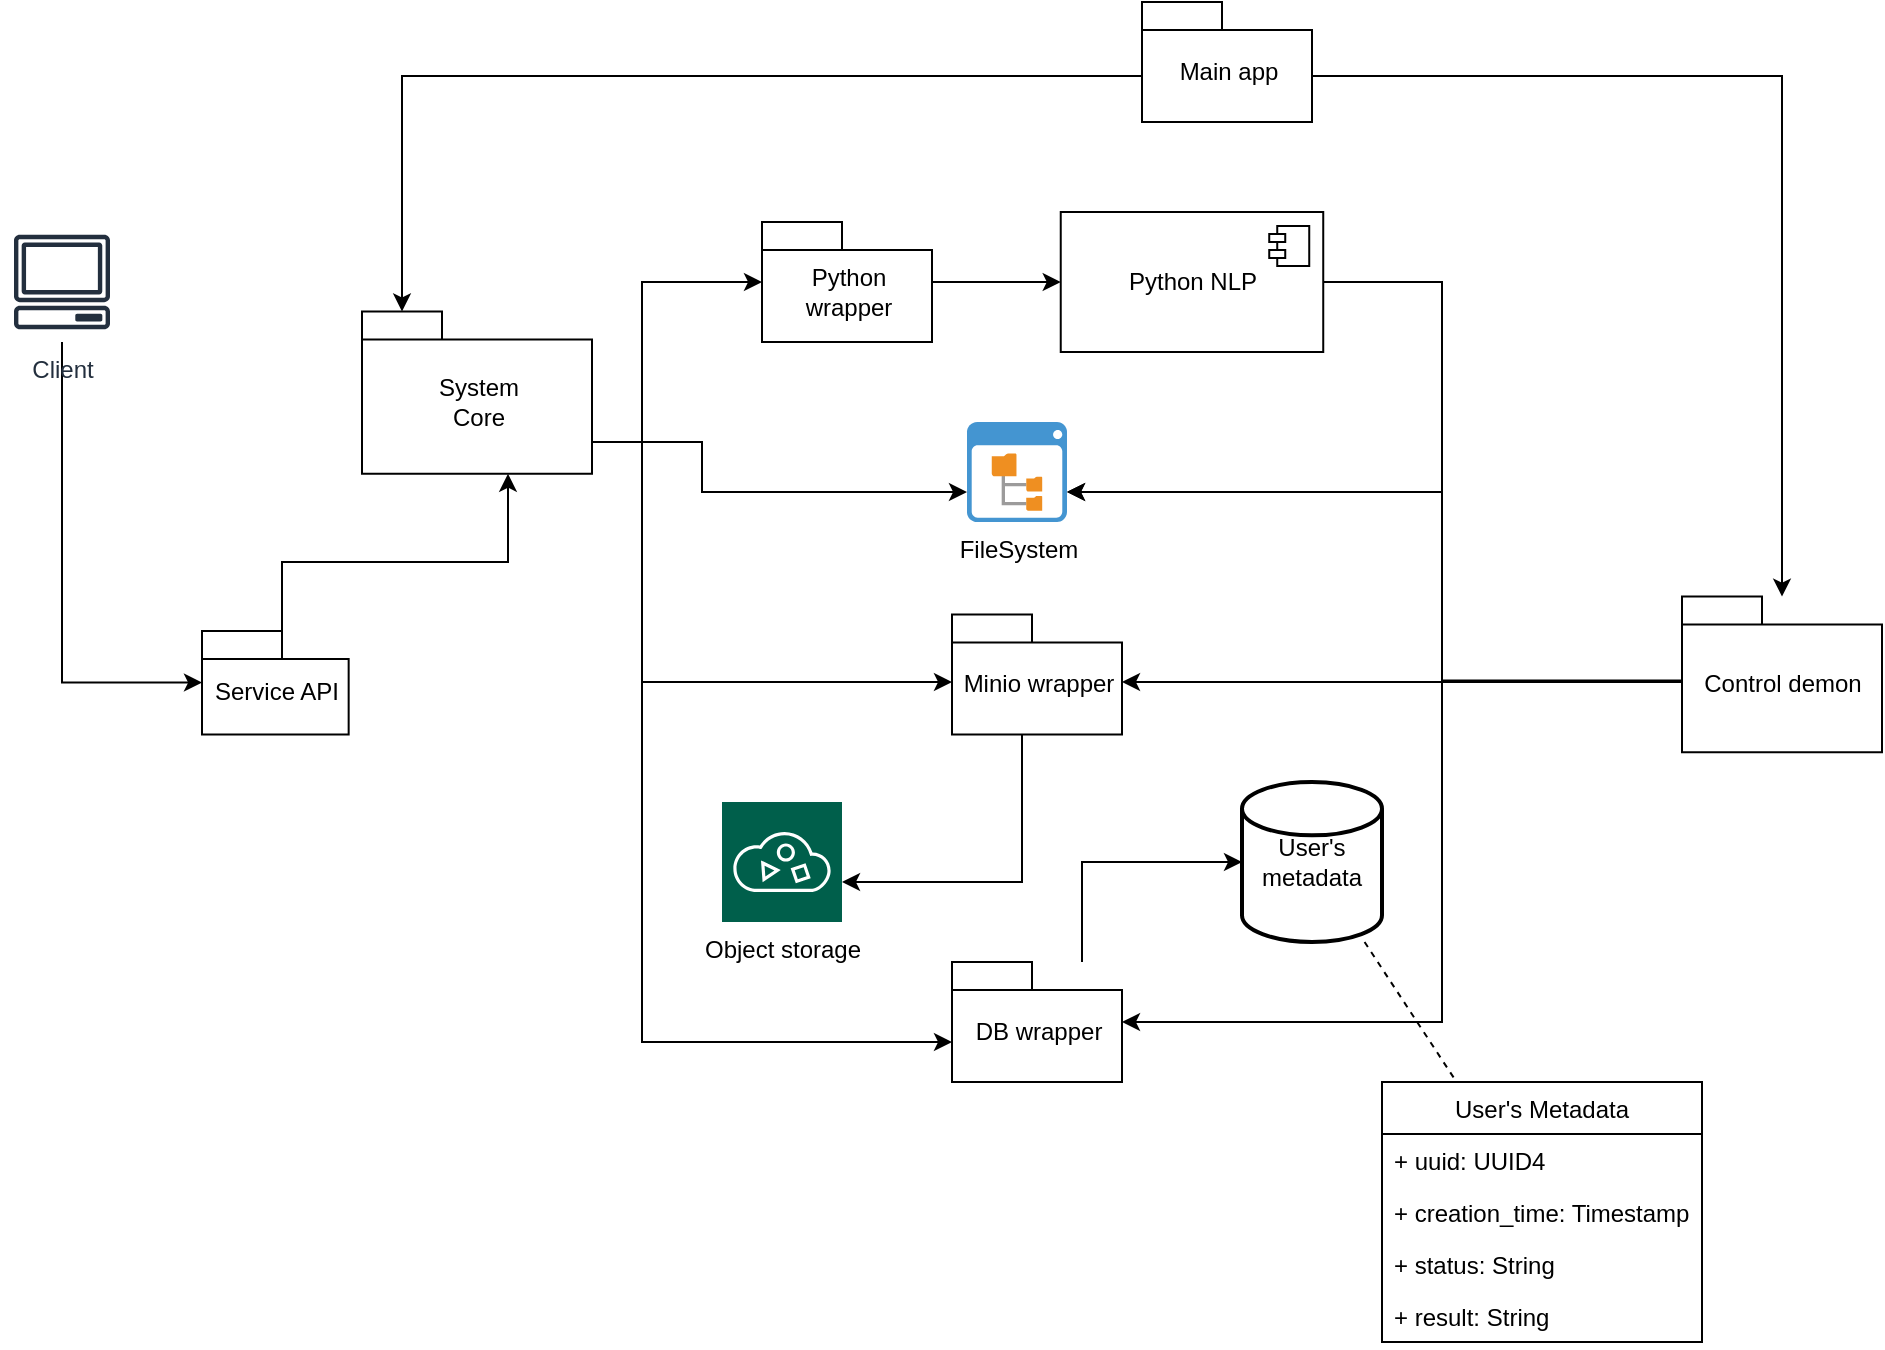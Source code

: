 <mxfile version="14.0.5" type="device"><diagram id="RlasRaGFu9dwNoBn2mIY" name="Page-1"><mxGraphModel dx="1483" dy="1998" grid="1" gridSize="10" guides="1" tooltips="1" connect="1" arrows="1" fold="1" page="1" pageScale="1" pageWidth="827" pageHeight="1169" math="0" shadow="0"><root><mxCell id="0"/><mxCell id="1" parent="0"/><mxCell id="m6D2c2HckJcKp-Zu9USH-1" value="Object storage" style="pointerEvents=1;shadow=0;dashed=0;html=1;strokeColor=none;fillColor=#005F4B;labelPosition=center;verticalLabelPosition=bottom;verticalAlign=top;align=center;outlineConnect=0;shape=mxgraph.veeam2.object_storage;" parent="1" vertex="1"><mxGeometry x="470" y="290" width="60" height="60" as="geometry"/></mxCell><mxCell id="r6L1xz3hIyOTkaboxt6x-7" style="edgeStyle=none;rounded=0;orthogonalLoop=1;jettySize=auto;html=1;dashed=1;endArrow=none;endFill=0;" parent="1" source="m6D2c2HckJcKp-Zu9USH-2" target="r6L1xz3hIyOTkaboxt6x-1" edge="1"><mxGeometry relative="1" as="geometry"/></mxCell><mxCell id="m6D2c2HckJcKp-Zu9USH-6" value="FileSystem" style="shadow=0;dashed=0;html=1;strokeColor=none;fillColor=#4495D1;labelPosition=center;verticalLabelPosition=bottom;verticalAlign=top;align=center;outlineConnect=0;shape=mxgraph.veeam.2d.file_system_browser;" parent="1" vertex="1"><mxGeometry x="592.5" y="100" width="50" height="50" as="geometry"/></mxCell><mxCell id="m6D2c2HckJcKp-Zu9USH-8" style="edgeStyle=orthogonalEdgeStyle;rounded=0;orthogonalLoop=1;jettySize=auto;html=1;" parent="1" source="m6D2c2HckJcKp-Zu9USH-40" target="m6D2c2HckJcKp-Zu9USH-1" edge="1"><mxGeometry relative="1" as="geometry"><Array as="points"><mxPoint x="620" y="330"/></Array></mxGeometry></mxCell><mxCell id="m6D2c2HckJcKp-Zu9USH-10" style="edgeStyle=orthogonalEdgeStyle;rounded=0;orthogonalLoop=1;jettySize=auto;html=1;" parent="1" source="m6D2c2HckJcKp-Zu9USH-59" target="m6D2c2HckJcKp-Zu9USH-6" edge="1"><mxGeometry relative="1" as="geometry"><Array as="points"><mxPoint x="830" y="30"/><mxPoint x="830" y="135"/></Array></mxGeometry></mxCell><mxCell id="m6D2c2HckJcKp-Zu9USH-12" style="edgeStyle=orthogonalEdgeStyle;rounded=0;orthogonalLoop=1;jettySize=auto;html=1;" parent="1" source="m6D2c2HckJcKp-Zu9USH-36" target="m6D2c2HckJcKp-Zu9USH-40" edge="1"><mxGeometry relative="1" as="geometry"><Array as="points"><mxPoint x="430" y="110"/><mxPoint x="430" y="230"/></Array></mxGeometry></mxCell><mxCell id="m6D2c2HckJcKp-Zu9USH-13" style="edgeStyle=orthogonalEdgeStyle;rounded=0;orthogonalLoop=1;jettySize=auto;html=1;" parent="1" source="m6D2c2HckJcKp-Zu9USH-36" target="m6D2c2HckJcKp-Zu9USH-39" edge="1"><mxGeometry relative="1" as="geometry"><Array as="points"><mxPoint x="430" y="110"/><mxPoint x="430" y="30"/></Array></mxGeometry></mxCell><mxCell id="m6D2c2HckJcKp-Zu9USH-16" style="edgeStyle=orthogonalEdgeStyle;rounded=0;orthogonalLoop=1;jettySize=auto;html=1;" parent="1" source="m6D2c2HckJcKp-Zu9USH-36" target="m6D2c2HckJcKp-Zu9USH-41" edge="1"><mxGeometry relative="1" as="geometry"><mxPoint x="370" y="340" as="sourcePoint"/><Array as="points"><mxPoint x="430" y="110"/><mxPoint x="430" y="410"/></Array></mxGeometry></mxCell><mxCell id="m6D2c2HckJcKp-Zu9USH-18" style="edgeStyle=orthogonalEdgeStyle;rounded=0;orthogonalLoop=1;jettySize=auto;html=1;startArrow=classic;startFill=1;endArrow=none;endFill=0;" parent="1" source="m6D2c2HckJcKp-Zu9USH-36" target="m6D2c2HckJcKp-Zu9USH-35" edge="1"><mxGeometry relative="1" as="geometry"><mxPoint x="364" y="200" as="sourcePoint"/><mxPoint x="280" y="135" as="targetPoint"/><Array as="points"><mxPoint x="363" y="170"/><mxPoint x="250" y="170"/></Array></mxGeometry></mxCell><mxCell id="m6D2c2HckJcKp-Zu9USH-20" style="edgeStyle=orthogonalEdgeStyle;rounded=0;orthogonalLoop=1;jettySize=auto;html=1;startArrow=none;startFill=0;" parent="1" source="m6D2c2HckJcKp-Zu9USH-36" target="m6D2c2HckJcKp-Zu9USH-6" edge="1"><mxGeometry relative="1" as="geometry"><Array as="points"><mxPoint x="460" y="110"/><mxPoint x="460" y="135"/></Array></mxGeometry></mxCell><mxCell id="m6D2c2HckJcKp-Zu9USH-15" style="edgeStyle=orthogonalEdgeStyle;rounded=0;orthogonalLoop=1;jettySize=auto;html=1;" parent="1" source="m6D2c2HckJcKp-Zu9USH-41" target="m6D2c2HckJcKp-Zu9USH-2" edge="1"><mxGeometry relative="1" as="geometry"><Array as="points"><mxPoint x="650" y="320"/></Array></mxGeometry></mxCell><mxCell id="m6D2c2HckJcKp-Zu9USH-22" style="edgeStyle=orthogonalEdgeStyle;rounded=0;orthogonalLoop=1;jettySize=auto;html=1;startArrow=none;startFill=0;endArrow=classic;endFill=1;" parent="1" source="m6D2c2HckJcKp-Zu9USH-21" target="m6D2c2HckJcKp-Zu9USH-35" edge="1"><mxGeometry relative="1" as="geometry"><Array as="points"><mxPoint x="140" y="120"/><mxPoint x="140" y="120"/></Array></mxGeometry></mxCell><mxCell id="m6D2c2HckJcKp-Zu9USH-21" value="Client" style="outlineConnect=0;fontColor=#232F3E;gradientColor=none;strokeColor=#232F3E;fillColor=#ffffff;dashed=0;verticalLabelPosition=bottom;verticalAlign=top;align=center;html=1;fontSize=12;fontStyle=0;aspect=fixed;shape=mxgraph.aws4.resourceIcon;resIcon=mxgraph.aws4.client;" parent="1" vertex="1"><mxGeometry x="110" width="60" height="60" as="geometry"/></mxCell><mxCell id="m6D2c2HckJcKp-Zu9USH-35" value="&lt;span style=&quot;font-weight: normal&quot;&gt;Service API&lt;/span&gt;" style="shape=folder;fontStyle=1;spacingTop=10;tabWidth=40;tabHeight=14;tabPosition=left;html=1;" parent="1" vertex="1"><mxGeometry x="210" y="204.44" width="73.33" height="51.76" as="geometry"/></mxCell><mxCell id="m6D2c2HckJcKp-Zu9USH-36" value="&lt;span style=&quot;font-weight: 400&quot;&gt;System&lt;/span&gt;&lt;br style=&quot;padding: 0px ; margin: 0px ; font-weight: 400&quot;&gt;&lt;span style=&quot;font-weight: 400&quot;&gt;Core&lt;/span&gt;" style="shape=folder;fontStyle=1;spacingTop=10;tabWidth=40;tabHeight=14;tabPosition=left;html=1;" parent="1" vertex="1"><mxGeometry x="290" y="44.71" width="115" height="81.17" as="geometry"/></mxCell><mxCell id="m6D2c2HckJcKp-Zu9USH-61" style="edgeStyle=orthogonalEdgeStyle;rounded=0;orthogonalLoop=1;jettySize=auto;html=1;startArrow=none;startFill=0;endArrow=classic;endFill=1;" parent="1" source="m6D2c2HckJcKp-Zu9USH-39" target="m6D2c2HckJcKp-Zu9USH-59" edge="1"><mxGeometry relative="1" as="geometry"/></mxCell><mxCell id="m6D2c2HckJcKp-Zu9USH-39" value="&lt;span style=&quot;font-weight: 400&quot;&gt;Python&lt;br&gt;wrapper&lt;/span&gt;" style="shape=folder;fontStyle=1;spacingTop=10;tabWidth=40;tabHeight=14;tabPosition=left;html=1;" parent="1" vertex="1"><mxGeometry x="490" width="85" height="60" as="geometry"/></mxCell><mxCell id="m6D2c2HckJcKp-Zu9USH-40" value="&lt;span style=&quot;font-weight: 400&quot;&gt;Minio wrapper&lt;/span&gt;" style="shape=folder;fontStyle=1;spacingTop=10;tabWidth=40;tabHeight=14;tabPosition=left;html=1;" parent="1" vertex="1"><mxGeometry x="585" y="196.2" width="85" height="60" as="geometry"/></mxCell><mxCell id="m6D2c2HckJcKp-Zu9USH-41" value="&lt;span style=&quot;font-weight: 400&quot;&gt;DB wrapper&lt;/span&gt;" style="shape=folder;fontStyle=1;spacingTop=10;tabWidth=40;tabHeight=14;tabPosition=left;html=1;" parent="1" vertex="1"><mxGeometry x="585" y="370" width="85" height="60" as="geometry"/></mxCell><mxCell id="m6D2c2HckJcKp-Zu9USH-48" style="edgeStyle=orthogonalEdgeStyle;rounded=0;orthogonalLoop=1;jettySize=auto;html=1;exitX=0;exitY=0;exitDx=0;exitDy=42;exitPerimeter=0;startArrow=none;startFill=0;endArrow=classic;endFill=1;" parent="1" source="m6D2c2HckJcKp-Zu9USH-44" target="m6D2c2HckJcKp-Zu9USH-6" edge="1"><mxGeometry relative="1" as="geometry"><Array as="points"><mxPoint x="830" y="229"/><mxPoint x="830" y="135"/></Array></mxGeometry></mxCell><mxCell id="m6D2c2HckJcKp-Zu9USH-49" style="edgeStyle=orthogonalEdgeStyle;rounded=0;orthogonalLoop=1;jettySize=auto;html=1;startArrow=none;startFill=0;endArrow=classic;endFill=1;" parent="1" source="m6D2c2HckJcKp-Zu9USH-44" target="m6D2c2HckJcKp-Zu9USH-40" edge="1"><mxGeometry relative="1" as="geometry"><Array as="points"><mxPoint x="730" y="230"/><mxPoint x="730" y="230"/></Array></mxGeometry></mxCell><mxCell id="DMRF33qnIuRS3RsTBjpW-2" style="edgeStyle=orthogonalEdgeStyle;rounded=0;orthogonalLoop=1;jettySize=auto;html=1;" edge="1" parent="1" source="m6D2c2HckJcKp-Zu9USH-44" target="m6D2c2HckJcKp-Zu9USH-41"><mxGeometry relative="1" as="geometry"><Array as="points"><mxPoint x="830" y="230"/><mxPoint x="830" y="400"/></Array></mxGeometry></mxCell><mxCell id="m6D2c2HckJcKp-Zu9USH-44" value="&lt;span style=&quot;font-weight: normal&quot;&gt;Control demon&lt;/span&gt;" style="shape=folder;fontStyle=1;spacingTop=10;tabWidth=40;tabHeight=14;tabPosition=left;html=1;" parent="1" vertex="1"><mxGeometry x="950" y="187.31" width="100" height="77.78" as="geometry"/></mxCell><mxCell id="m6D2c2HckJcKp-Zu9USH-46" style="edgeStyle=orthogonalEdgeStyle;rounded=0;orthogonalLoop=1;jettySize=auto;html=1;exitX=0;exitY=0;exitDx=0;exitDy=37;exitPerimeter=0;startArrow=none;startFill=0;endArrow=classic;endFill=1;entryX=0;entryY=0;entryDx=20;entryDy=0;entryPerimeter=0;" parent="1" source="m6D2c2HckJcKp-Zu9USH-45" target="m6D2c2HckJcKp-Zu9USH-36" edge="1"><mxGeometry relative="1" as="geometry"><Array as="points"><mxPoint x="310" y="-73"/></Array></mxGeometry></mxCell><mxCell id="m6D2c2HckJcKp-Zu9USH-47" style="edgeStyle=orthogonalEdgeStyle;rounded=0;orthogonalLoop=1;jettySize=auto;html=1;exitX=0;exitY=0;exitDx=85;exitDy=37;exitPerimeter=0;startArrow=none;startFill=0;endArrow=classic;endFill=1;" parent="1" source="m6D2c2HckJcKp-Zu9USH-45" target="m6D2c2HckJcKp-Zu9USH-44" edge="1"><mxGeometry relative="1" as="geometry"><Array as="points"><mxPoint x="1000" y="-73"/></Array></mxGeometry></mxCell><mxCell id="m6D2c2HckJcKp-Zu9USH-45" value="&lt;span style=&quot;font-weight: 400&quot;&gt;Main app&lt;/span&gt;" style="shape=folder;fontStyle=1;spacingTop=10;tabWidth=40;tabHeight=14;tabPosition=left;html=1;" parent="1" vertex="1"><mxGeometry x="680" y="-110" width="85" height="60" as="geometry"/></mxCell><mxCell id="m6D2c2HckJcKp-Zu9USH-59" value="Python NLP" style="html=1;dropTarget=0;" parent="1" vertex="1"><mxGeometry x="639.37" y="-5" width="131.25" height="70" as="geometry"/></mxCell><mxCell id="m6D2c2HckJcKp-Zu9USH-60" value="" style="shape=module;jettyWidth=8;jettyHeight=4;" parent="m6D2c2HckJcKp-Zu9USH-59" vertex="1"><mxGeometry x="1" width="20" height="20" relative="1" as="geometry"><mxPoint x="-27" y="7" as="offset"/></mxGeometry></mxCell><mxCell id="r6L1xz3hIyOTkaboxt6x-1" value="User's Metadata" style="swimlane;fontStyle=0;childLayout=stackLayout;horizontal=1;startSize=26;fillColor=none;horizontalStack=0;resizeParent=1;resizeParentMax=0;resizeLast=0;collapsible=1;marginBottom=0;" parent="1" vertex="1"><mxGeometry x="800" y="430" width="160" height="130" as="geometry"/></mxCell><mxCell id="r6L1xz3hIyOTkaboxt6x-2" value="+ uuid: UUID4" style="text;strokeColor=none;fillColor=none;align=left;verticalAlign=top;spacingLeft=4;spacingRight=4;overflow=hidden;rotatable=0;points=[[0,0.5],[1,0.5]];portConstraint=eastwest;" parent="r6L1xz3hIyOTkaboxt6x-1" vertex="1"><mxGeometry y="26" width="160" height="26" as="geometry"/></mxCell><mxCell id="r6L1xz3hIyOTkaboxt6x-3" value="+ creation_time: Timestamp" style="text;strokeColor=none;fillColor=none;align=left;verticalAlign=top;spacingLeft=4;spacingRight=4;overflow=hidden;rotatable=0;points=[[0,0.5],[1,0.5]];portConstraint=eastwest;" parent="r6L1xz3hIyOTkaboxt6x-1" vertex="1"><mxGeometry y="52" width="160" height="26" as="geometry"/></mxCell><mxCell id="r6L1xz3hIyOTkaboxt6x-4" value="+ status: String" style="text;strokeColor=none;fillColor=none;align=left;verticalAlign=top;spacingLeft=4;spacingRight=4;overflow=hidden;rotatable=0;points=[[0,0.5],[1,0.5]];portConstraint=eastwest;" parent="r6L1xz3hIyOTkaboxt6x-1" vertex="1"><mxGeometry y="78" width="160" height="26" as="geometry"/></mxCell><mxCell id="r6L1xz3hIyOTkaboxt6x-5" value="+ result: String" style="text;strokeColor=none;fillColor=none;align=left;verticalAlign=top;spacingLeft=4;spacingRight=4;overflow=hidden;rotatable=0;points=[[0,0.5],[1,0.5]];portConstraint=eastwest;" parent="r6L1xz3hIyOTkaboxt6x-1" vertex="1"><mxGeometry y="104" width="160" height="26" as="geometry"/></mxCell><mxCell id="m6D2c2HckJcKp-Zu9USH-2" value="User's metadata" style="strokeWidth=2;html=1;shape=mxgraph.flowchart.database;whiteSpace=wrap;" parent="1" vertex="1"><mxGeometry x="730" y="280" width="70" height="80" as="geometry"/></mxCell></root></mxGraphModel></diagram></mxfile>